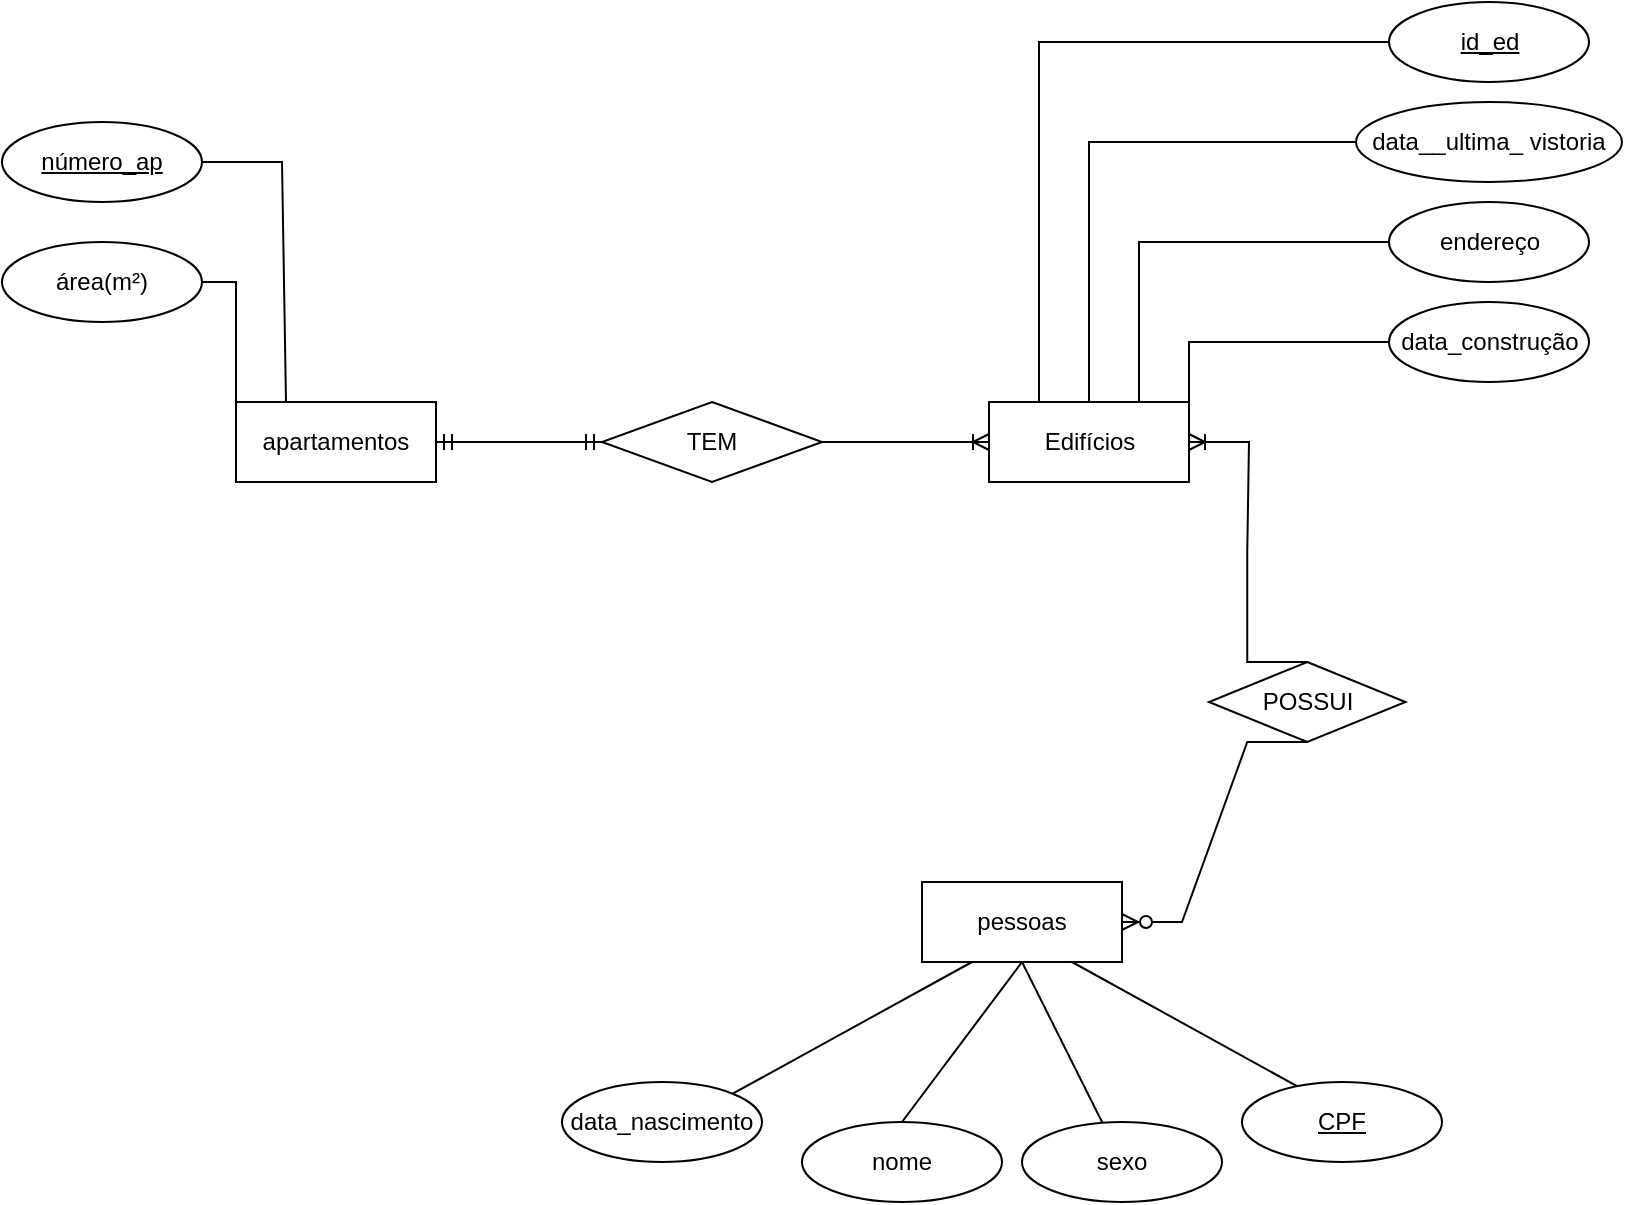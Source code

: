 <mxfile version="20.1.1" type="github">
  <diagram id="aMlPHD6MKJcgVGVTGnYk" name="Page-1">
    <mxGraphModel dx="2208" dy="764" grid="1" gridSize="10" guides="1" tooltips="1" connect="1" arrows="1" fold="1" page="1" pageScale="1" pageWidth="827" pageHeight="1169" math="0" shadow="0">
      <root>
        <mxCell id="0" />
        <mxCell id="1" parent="0" />
        <mxCell id="9wcMha7pVhA-jtquBs4k-1" value="Edifícios" style="whiteSpace=wrap;html=1;align=center;" vertex="1" parent="1">
          <mxGeometry x="323.5" y="250" width="100" height="40" as="geometry" />
        </mxCell>
        <mxCell id="9wcMha7pVhA-jtquBs4k-2" value="endereço" style="ellipse;whiteSpace=wrap;html=1;align=center;" vertex="1" parent="1">
          <mxGeometry x="523.5" y="150" width="100" height="40" as="geometry" />
        </mxCell>
        <mxCell id="9wcMha7pVhA-jtquBs4k-3" value="data_construção" style="ellipse;whiteSpace=wrap;html=1;align=center;" vertex="1" parent="1">
          <mxGeometry x="523.5" y="200" width="100" height="40" as="geometry" />
        </mxCell>
        <mxCell id="9wcMha7pVhA-jtquBs4k-4" value="data__ultima_ vistoria" style="ellipse;whiteSpace=wrap;html=1;align=center;" vertex="1" parent="1">
          <mxGeometry x="507" y="100" width="133" height="40" as="geometry" />
        </mxCell>
        <mxCell id="9wcMha7pVhA-jtquBs4k-5" value="" style="endArrow=none;html=1;rounded=0;entryX=0;entryY=0.5;entryDx=0;entryDy=0;exitX=0.5;exitY=0;exitDx=0;exitDy=0;" edge="1" parent="1" source="9wcMha7pVhA-jtquBs4k-1" target="9wcMha7pVhA-jtquBs4k-4">
          <mxGeometry width="50" height="50" relative="1" as="geometry">
            <mxPoint x="383.5" y="440" as="sourcePoint" />
            <mxPoint x="433.5" y="390" as="targetPoint" />
            <Array as="points">
              <mxPoint x="373.5" y="120" />
            </Array>
          </mxGeometry>
        </mxCell>
        <mxCell id="9wcMha7pVhA-jtquBs4k-6" value="" style="endArrow=none;html=1;rounded=0;entryX=0;entryY=0.5;entryDx=0;entryDy=0;exitX=1;exitY=0;exitDx=0;exitDy=0;" edge="1" parent="1" source="9wcMha7pVhA-jtquBs4k-1" target="9wcMha7pVhA-jtquBs4k-3">
          <mxGeometry width="50" height="50" relative="1" as="geometry">
            <mxPoint x="333.5" y="260" as="sourcePoint" />
            <mxPoint x="273.5" y="180" as="targetPoint" />
            <Array as="points">
              <mxPoint x="423.5" y="220" />
            </Array>
          </mxGeometry>
        </mxCell>
        <mxCell id="9wcMha7pVhA-jtquBs4k-7" value="" style="endArrow=none;html=1;rounded=0;entryX=0;entryY=0.5;entryDx=0;entryDy=0;exitX=0.75;exitY=0;exitDx=0;exitDy=0;" edge="1" parent="1" source="9wcMha7pVhA-jtquBs4k-1" target="9wcMha7pVhA-jtquBs4k-2">
          <mxGeometry width="50" height="50" relative="1" as="geometry">
            <mxPoint x="343.5" y="270" as="sourcePoint" />
            <mxPoint x="283.5" y="190" as="targetPoint" />
            <Array as="points">
              <mxPoint x="398.5" y="170" />
            </Array>
          </mxGeometry>
        </mxCell>
        <mxCell id="9wcMha7pVhA-jtquBs4k-8" value="pessoas" style="whiteSpace=wrap;html=1;align=center;" vertex="1" parent="1">
          <mxGeometry x="290" y="490" width="100" height="40" as="geometry" />
        </mxCell>
        <mxCell id="9wcMha7pVhA-jtquBs4k-9" value="apartamentos" style="whiteSpace=wrap;html=1;align=center;" vertex="1" parent="1">
          <mxGeometry x="-53" y="250" width="100" height="40" as="geometry" />
        </mxCell>
        <mxCell id="9wcMha7pVhA-jtquBs4k-10" value="área(m²)" style="ellipse;whiteSpace=wrap;html=1;align=center;" vertex="1" parent="1">
          <mxGeometry x="-170" y="170" width="100" height="40" as="geometry" />
        </mxCell>
        <mxCell id="9wcMha7pVhA-jtquBs4k-14" value="" style="endArrow=none;html=1;rounded=0;exitX=0.25;exitY=0;exitDx=0;exitDy=0;entryX=1;entryY=0.5;entryDx=0;entryDy=0;" edge="1" parent="1" source="9wcMha7pVhA-jtquBs4k-9" target="9wcMha7pVhA-jtquBs4k-31">
          <mxGeometry width="50" height="50" relative="1" as="geometry">
            <mxPoint x="-43" y="250" as="sourcePoint" />
            <mxPoint x="-60" y="230" as="targetPoint" />
            <Array as="points">
              <mxPoint x="-30" y="130" />
            </Array>
          </mxGeometry>
        </mxCell>
        <mxCell id="9wcMha7pVhA-jtquBs4k-15" value="" style="endArrow=none;html=1;rounded=0;entryX=1;entryY=0.5;entryDx=0;entryDy=0;exitX=0;exitY=0;exitDx=0;exitDy=0;" edge="1" parent="1" source="9wcMha7pVhA-jtquBs4k-9" target="9wcMha7pVhA-jtquBs4k-10">
          <mxGeometry width="50" height="50" relative="1" as="geometry">
            <mxPoint x="-33" y="260" as="sourcePoint" />
            <mxPoint x="-93" y="180" as="targetPoint" />
            <Array as="points">
              <mxPoint x="-53" y="190" />
            </Array>
          </mxGeometry>
        </mxCell>
        <mxCell id="9wcMha7pVhA-jtquBs4k-18" value="" style="endArrow=none;html=1;rounded=0;entryX=0;entryY=0.5;entryDx=0;entryDy=0;exitX=0.25;exitY=0;exitDx=0;exitDy=0;" edge="1" parent="1" source="9wcMha7pVhA-jtquBs4k-1" target="9wcMha7pVhA-jtquBs4k-32">
          <mxGeometry width="50" height="50" relative="1" as="geometry">
            <mxPoint x="433.5" y="260" as="sourcePoint" />
            <mxPoint x="528.145" y="234.142" as="targetPoint" />
            <Array as="points">
              <mxPoint x="348.5" y="70" />
            </Array>
          </mxGeometry>
        </mxCell>
        <mxCell id="9wcMha7pVhA-jtquBs4k-19" value="nome&lt;span style=&quot;color: rgba(0, 0, 0, 0); font-family: monospace; font-size: 0px; text-align: start;&quot;&gt;%3CmxGraphModel%3E%3Croot%3E%3CmxCell%20id%3D%220%22%2F%3E%3CmxCell%20id%3D%221%22%20parent%3D%220%22%2F%3E%3CmxCell%20id%3D%222%22%20value%3D%22%22%20style%3D%22endArrow%3Dnone%3Bhtml%3D1%3Brounded%3D0%3BentryX%3D0.57%3BentryY%3D1%3BentryDx%3D0%3BentryDy%3D0%3BentryPerimeter%3D0%3BexitX%3D0%3BexitY%3D0%3BexitDx%3D0%3BexitDy%3D0%3B%22%20edge%3D%221%22%20parent%3D%221%22%3E%3CmxGeometry%20width%3D%2250%22%20height%3D%2250%22%20relative%3D%221%22%20as%3D%22geometry%22%3E%3CmxPoint%20x%3D%22-43%22%20y%3D%22240%22%20as%3D%22sourcePoint%22%2F%3E%3CmxPoint%20x%3D%22-103%22%20y%3D%22150%22%20as%3D%22targetPoint%22%2F%3E%3C%2FmxGeometry%3E%3C%2FmxCell%3E%3C%2Froot%3E%3C%2FmxGraphModel%3E&lt;/span&gt;" style="ellipse;whiteSpace=wrap;html=1;align=center;" vertex="1" parent="1">
          <mxGeometry x="230" y="610" width="100" height="40" as="geometry" />
        </mxCell>
        <mxCell id="9wcMha7pVhA-jtquBs4k-20" value="" style="endArrow=none;html=1;rounded=0;entryX=0.5;entryY=0;entryDx=0;entryDy=0;exitX=0.5;exitY=1;exitDx=0;exitDy=0;" edge="1" parent="1" source="9wcMha7pVhA-jtquBs4k-8" target="9wcMha7pVhA-jtquBs4k-19">
          <mxGeometry width="50" height="50" relative="1" as="geometry">
            <mxPoint x="-90" y="380" as="sourcePoint" />
            <mxPoint x="-133" y="280" as="targetPoint" />
          </mxGeometry>
        </mxCell>
        <mxCell id="9wcMha7pVhA-jtquBs4k-24" value="data_nascimento" style="ellipse;whiteSpace=wrap;html=1;align=center;" vertex="1" parent="1">
          <mxGeometry x="110" y="590" width="100" height="40" as="geometry" />
        </mxCell>
        <mxCell id="9wcMha7pVhA-jtquBs4k-25" value="sexo" style="ellipse;whiteSpace=wrap;html=1;align=center;" vertex="1" parent="1">
          <mxGeometry x="340" y="610" width="100" height="40" as="geometry" />
        </mxCell>
        <mxCell id="9wcMha7pVhA-jtquBs4k-26" value="" style="endArrow=none;html=1;rounded=0;exitX=0.5;exitY=1;exitDx=0;exitDy=0;" edge="1" parent="1" source="9wcMha7pVhA-jtquBs4k-8" target="9wcMha7pVhA-jtquBs4k-25">
          <mxGeometry width="50" height="50" relative="1" as="geometry">
            <mxPoint x="350" y="540" as="sourcePoint" />
            <mxPoint x="290" y="620" as="targetPoint" />
          </mxGeometry>
        </mxCell>
        <mxCell id="9wcMha7pVhA-jtquBs4k-27" value="" style="endArrow=none;html=1;rounded=0;exitX=0.75;exitY=1;exitDx=0;exitDy=0;" edge="1" parent="1" source="9wcMha7pVhA-jtquBs4k-8">
          <mxGeometry width="50" height="50" relative="1" as="geometry">
            <mxPoint x="350" y="540" as="sourcePoint" />
            <mxPoint x="480.652" y="593.808" as="targetPoint" />
          </mxGeometry>
        </mxCell>
        <mxCell id="9wcMha7pVhA-jtquBs4k-28" value="" style="endArrow=none;html=1;rounded=0;exitX=0.25;exitY=1;exitDx=0;exitDy=0;entryX=1;entryY=0;entryDx=0;entryDy=0;" edge="1" parent="1" source="9wcMha7pVhA-jtquBs4k-8" target="9wcMha7pVhA-jtquBs4k-24">
          <mxGeometry width="50" height="50" relative="1" as="geometry">
            <mxPoint x="360" y="550" as="sourcePoint" />
            <mxPoint x="400.194" y="630.388" as="targetPoint" />
          </mxGeometry>
        </mxCell>
        <mxCell id="9wcMha7pVhA-jtquBs4k-29" value="TEM" style="shape=rhombus;perimeter=rhombusPerimeter;whiteSpace=wrap;html=1;align=center;" vertex="1" parent="1">
          <mxGeometry x="130" y="250" width="110" height="40" as="geometry" />
        </mxCell>
        <mxCell id="9wcMha7pVhA-jtquBs4k-31" value="número_ap" style="ellipse;whiteSpace=wrap;html=1;align=center;fontStyle=4;" vertex="1" parent="1">
          <mxGeometry x="-170" y="110" width="100" height="40" as="geometry" />
        </mxCell>
        <mxCell id="9wcMha7pVhA-jtquBs4k-32" value="id_ed" style="ellipse;whiteSpace=wrap;html=1;align=center;fontStyle=4;" vertex="1" parent="1">
          <mxGeometry x="523.5" y="50" width="100" height="40" as="geometry" />
        </mxCell>
        <mxCell id="9wcMha7pVhA-jtquBs4k-36" value="CPF" style="ellipse;whiteSpace=wrap;html=1;align=center;fontStyle=4;" vertex="1" parent="1">
          <mxGeometry x="450" y="590" width="100" height="40" as="geometry" />
        </mxCell>
        <mxCell id="9wcMha7pVhA-jtquBs4k-39" value="POSSUI" style="shape=rhombus;perimeter=rhombusPerimeter;whiteSpace=wrap;html=1;align=center;" vertex="1" parent="1">
          <mxGeometry x="433.5" y="380" width="98.25" height="40" as="geometry" />
        </mxCell>
        <mxCell id="9wcMha7pVhA-jtquBs4k-43" value="" style="edgeStyle=entityRelationEdgeStyle;fontSize=12;html=1;endArrow=ERmandOne;startArrow=ERmandOne;rounded=0;strokeColor=default;exitX=1;exitY=0.5;exitDx=0;exitDy=0;entryX=0;entryY=0.5;entryDx=0;entryDy=0;" edge="1" parent="1" source="9wcMha7pVhA-jtquBs4k-9" target="9wcMha7pVhA-jtquBs4k-29">
          <mxGeometry width="100" height="100" relative="1" as="geometry">
            <mxPoint x="360" y="320" as="sourcePoint" />
            <mxPoint x="460" y="220" as="targetPoint" />
          </mxGeometry>
        </mxCell>
        <mxCell id="9wcMha7pVhA-jtquBs4k-44" value="" style="edgeStyle=entityRelationEdgeStyle;fontSize=12;html=1;endArrow=ERoneToMany;rounded=0;strokeColor=default;entryX=0;entryY=0.5;entryDx=0;entryDy=0;exitX=1;exitY=0.5;exitDx=0;exitDy=0;" edge="1" parent="1" source="9wcMha7pVhA-jtquBs4k-29" target="9wcMha7pVhA-jtquBs4k-1">
          <mxGeometry width="100" height="100" relative="1" as="geometry">
            <mxPoint x="360" y="320" as="sourcePoint" />
            <mxPoint x="460" y="220" as="targetPoint" />
          </mxGeometry>
        </mxCell>
        <mxCell id="9wcMha7pVhA-jtquBs4k-45" value="" style="edgeStyle=entityRelationEdgeStyle;fontSize=12;html=1;endArrow=ERoneToMany;rounded=0;strokeColor=default;exitX=0.5;exitY=0;exitDx=0;exitDy=0;" edge="1" parent="1" source="9wcMha7pVhA-jtquBs4k-39" target="9wcMha7pVhA-jtquBs4k-1">
          <mxGeometry width="100" height="100" relative="1" as="geometry">
            <mxPoint x="250" y="280" as="sourcePoint" />
            <mxPoint x="333.5" y="280" as="targetPoint" />
          </mxGeometry>
        </mxCell>
        <mxCell id="9wcMha7pVhA-jtquBs4k-46" value="" style="edgeStyle=entityRelationEdgeStyle;fontSize=12;html=1;endArrow=ERzeroToMany;endFill=1;rounded=0;strokeColor=default;exitX=0.5;exitY=1;exitDx=0;exitDy=0;entryX=1;entryY=0.5;entryDx=0;entryDy=0;" edge="1" parent="1" source="9wcMha7pVhA-jtquBs4k-39" target="9wcMha7pVhA-jtquBs4k-8">
          <mxGeometry width="100" height="100" relative="1" as="geometry">
            <mxPoint x="360" y="320" as="sourcePoint" />
            <mxPoint x="460" y="220" as="targetPoint" />
          </mxGeometry>
        </mxCell>
      </root>
    </mxGraphModel>
  </diagram>
</mxfile>
